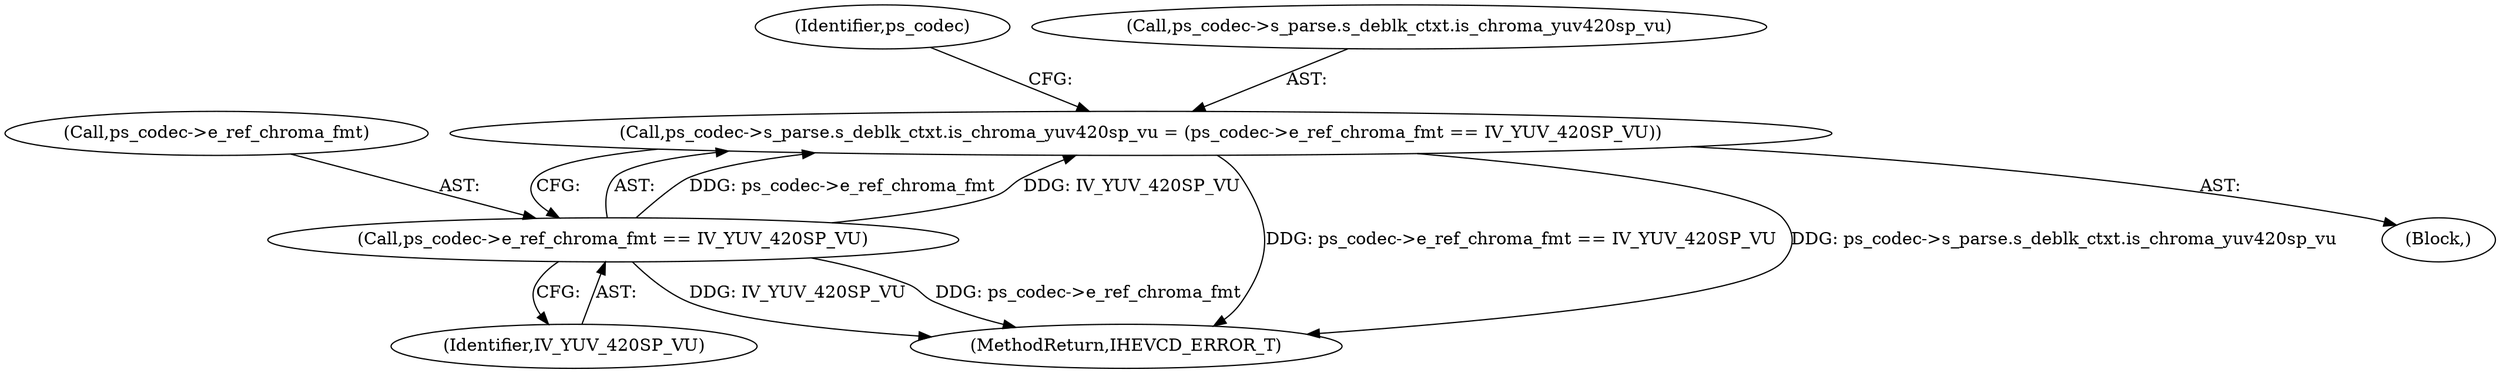 digraph "0_Android_2b9fb0c2074d370a254b35e2489de2d94943578d@pointer" {
"1005208" [label="(Call,ps_codec->s_parse.s_deblk_ctxt.is_chroma_yuv420sp_vu = (ps_codec->e_ref_chroma_fmt == IV_YUV_420SP_VU))"];
"1005216" [label="(Call,ps_codec->e_ref_chroma_fmt == IV_YUV_420SP_VU)"];
"1004999" [label="(Block,)"];
"1005216" [label="(Call,ps_codec->e_ref_chroma_fmt == IV_YUV_420SP_VU)"];
"1005220" [label="(Identifier,IV_YUV_420SP_VU)"];
"1005225" [label="(Identifier,ps_codec)"];
"1005209" [label="(Call,ps_codec->s_parse.s_deblk_ctxt.is_chroma_yuv420sp_vu)"];
"1005291" [label="(MethodReturn,IHEVCD_ERROR_T)"];
"1005208" [label="(Call,ps_codec->s_parse.s_deblk_ctxt.is_chroma_yuv420sp_vu = (ps_codec->e_ref_chroma_fmt == IV_YUV_420SP_VU))"];
"1005217" [label="(Call,ps_codec->e_ref_chroma_fmt)"];
"1005208" -> "1004999"  [label="AST: "];
"1005208" -> "1005216"  [label="CFG: "];
"1005209" -> "1005208"  [label="AST: "];
"1005216" -> "1005208"  [label="AST: "];
"1005225" -> "1005208"  [label="CFG: "];
"1005208" -> "1005291"  [label="DDG: ps_codec->e_ref_chroma_fmt == IV_YUV_420SP_VU"];
"1005208" -> "1005291"  [label="DDG: ps_codec->s_parse.s_deblk_ctxt.is_chroma_yuv420sp_vu"];
"1005216" -> "1005208"  [label="DDG: ps_codec->e_ref_chroma_fmt"];
"1005216" -> "1005208"  [label="DDG: IV_YUV_420SP_VU"];
"1005216" -> "1005220"  [label="CFG: "];
"1005217" -> "1005216"  [label="AST: "];
"1005220" -> "1005216"  [label="AST: "];
"1005216" -> "1005291"  [label="DDG: IV_YUV_420SP_VU"];
"1005216" -> "1005291"  [label="DDG: ps_codec->e_ref_chroma_fmt"];
}
